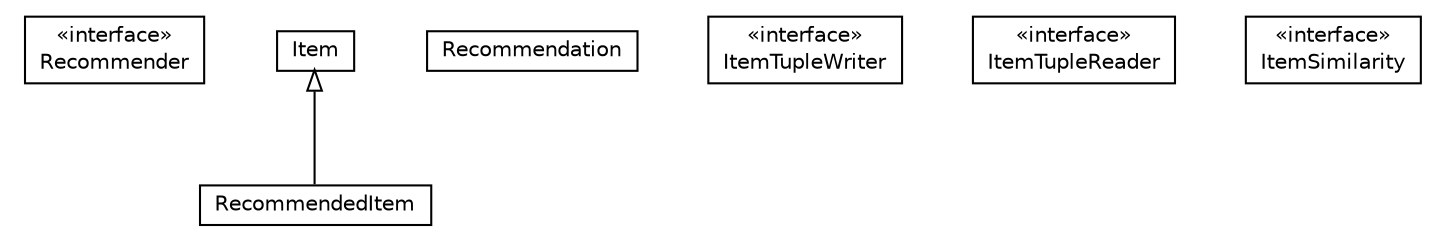 #!/usr/local/bin/dot
#
# Class diagram 
# Generated by UMLGraph version 5.2 (http://www.umlgraph.org/)
#

digraph G {
	edge [fontname="Helvetica",fontsize=10,labelfontname="Helvetica",labelfontsize=10];
	node [fontname="Helvetica",fontsize=10,shape=plaintext];
	nodesep=0.25;
	ranksep=0.5;
	// com.isnotworking.recfwk.model.Recommender
	c73 [label=<<table title="com.isnotworking.recfwk.model.Recommender" border="0" cellborder="1" cellspacing="0" cellpadding="2" port="p" href="./Recommender.html">
		<tr><td><table border="0" cellspacing="0" cellpadding="1">
<tr><td align="center" balign="center"> &#171;interface&#187; </td></tr>
<tr><td align="center" balign="center"> Recommender </td></tr>
		</table></td></tr>
		</table>>, fontname="Helvetica", fontcolor="black", fontsize=10.0];
	// com.isnotworking.recfwk.model.RecommendedItem
	c74 [label=<<table title="com.isnotworking.recfwk.model.RecommendedItem" border="0" cellborder="1" cellspacing="0" cellpadding="2" port="p" href="./RecommendedItem.html">
		<tr><td><table border="0" cellspacing="0" cellpadding="1">
<tr><td align="center" balign="center"> RecommendedItem </td></tr>
		</table></td></tr>
		</table>>, fontname="Helvetica", fontcolor="black", fontsize=10.0];
	// com.isnotworking.recfwk.model.Recommendation
	c75 [label=<<table title="com.isnotworking.recfwk.model.Recommendation" border="0" cellborder="1" cellspacing="0" cellpadding="2" port="p" href="./Recommendation.html">
		<tr><td><table border="0" cellspacing="0" cellpadding="1">
<tr><td align="center" balign="center"> Recommendation </td></tr>
		</table></td></tr>
		</table>>, fontname="Helvetica", fontcolor="black", fontsize=10.0];
	// com.isnotworking.recfwk.model.ItemTupleWriter
	c76 [label=<<table title="com.isnotworking.recfwk.model.ItemTupleWriter" border="0" cellborder="1" cellspacing="0" cellpadding="2" port="p" href="./ItemTupleWriter.html">
		<tr><td><table border="0" cellspacing="0" cellpadding="1">
<tr><td align="center" balign="center"> &#171;interface&#187; </td></tr>
<tr><td align="center" balign="center"> ItemTupleWriter </td></tr>
		</table></td></tr>
		</table>>, fontname="Helvetica", fontcolor="black", fontsize=10.0];
	// com.isnotworking.recfwk.model.ItemTupleReader
	c77 [label=<<table title="com.isnotworking.recfwk.model.ItemTupleReader" border="0" cellborder="1" cellspacing="0" cellpadding="2" port="p" href="./ItemTupleReader.html">
		<tr><td><table border="0" cellspacing="0" cellpadding="1">
<tr><td align="center" balign="center"> &#171;interface&#187; </td></tr>
<tr><td align="center" balign="center"> ItemTupleReader </td></tr>
		</table></td></tr>
		</table>>, fontname="Helvetica", fontcolor="black", fontsize=10.0];
	// com.isnotworking.recfwk.model.ItemSimilarity
	c78 [label=<<table title="com.isnotworking.recfwk.model.ItemSimilarity" border="0" cellborder="1" cellspacing="0" cellpadding="2" port="p" href="./ItemSimilarity.html">
		<tr><td><table border="0" cellspacing="0" cellpadding="1">
<tr><td align="center" balign="center"> &#171;interface&#187; </td></tr>
<tr><td align="center" balign="center"> ItemSimilarity </td></tr>
		</table></td></tr>
		</table>>, fontname="Helvetica", fontcolor="black", fontsize=10.0];
	// com.isnotworking.recfwk.model.Item
	c79 [label=<<table title="com.isnotworking.recfwk.model.Item" border="0" cellborder="1" cellspacing="0" cellpadding="2" port="p" href="./Item.html">
		<tr><td><table border="0" cellspacing="0" cellpadding="1">
<tr><td align="center" balign="center"> Item </td></tr>
		</table></td></tr>
		</table>>, fontname="Helvetica", fontcolor="black", fontsize=10.0];
	//com.isnotworking.recfwk.model.RecommendedItem extends com.isnotworking.recfwk.model.Item
	c79:p -> c74:p [dir=back,arrowtail=empty];
}

